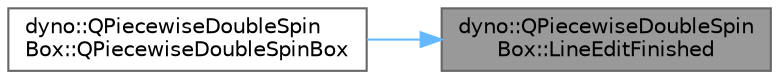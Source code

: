 digraph "dyno::QPiecewiseDoubleSpinBox::LineEditFinished"
{
 // LATEX_PDF_SIZE
  bgcolor="transparent";
  edge [fontname=Helvetica,fontsize=10,labelfontname=Helvetica,labelfontsize=10];
  node [fontname=Helvetica,fontsize=10,shape=box,height=0.2,width=0.4];
  rankdir="RL";
  Node1 [id="Node000001",label="dyno::QPiecewiseDoubleSpin\lBox::LineEditFinished",height=0.2,width=0.4,color="gray40", fillcolor="grey60", style="filled", fontcolor="black",tooltip=" "];
  Node1 -> Node2 [id="edge1_Node000001_Node000002",dir="back",color="steelblue1",style="solid",tooltip=" "];
  Node2 [id="Node000002",label="dyno::QPiecewiseDoubleSpin\lBox::QPiecewiseDoubleSpinBox",height=0.2,width=0.4,color="grey40", fillcolor="white", style="filled",URL="$classdyno_1_1_q_piecewise_double_spin_box.html#a20f6a404c89a4ab27cfe72e4c3fbaffd",tooltip=" "];
}
